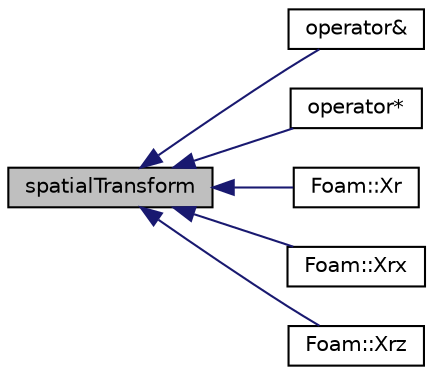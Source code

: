digraph "spatialTransform"
{
  bgcolor="transparent";
  edge [fontname="Helvetica",fontsize="10",labelfontname="Helvetica",labelfontsize="10"];
  node [fontname="Helvetica",fontsize="10",shape=record];
  rankdir="LR";
  Node1 [label="spatialTransform",height=0.2,width=0.4,color="black", fillcolor="grey75", style="filled" fontcolor="black"];
  Node1 -> Node2 [dir="back",color="midnightblue",fontsize="10",style="solid",fontname="Helvetica"];
  Node2 [label="operator&",height=0.2,width=0.4,color="black",URL="$classFoam_1_1spatialTransform.html#a09598a210050aa75e9903853bab9dd4e",tooltip="Transform v: ^BX_A . v. "];
  Node1 -> Node3 [dir="back",color="midnightblue",fontsize="10",style="solid",fontname="Helvetica"];
  Node3 [label="operator*",height=0.2,width=0.4,color="black",URL="$classFoam_1_1spatialTransform.html#a8404ed1bac6c5022c17100fb052cb9c7",tooltip="Return the dual transformation tensor ^B{X^*}_A. "];
  Node1 -> Node4 [dir="back",color="midnightblue",fontsize="10",style="solid",fontname="Helvetica"];
  Node4 [label="Foam::Xr",height=0.2,width=0.4,color="black",URL="$namespaceFoam.html#a3673b1f64b5df2c3553cbecd6c116e1d",tooltip="Rotational spatial transformation tensor about axis a by omega radians. "];
  Node1 -> Node5 [dir="back",color="midnightblue",fontsize="10",style="solid",fontname="Helvetica"];
  Node5 [label="Foam::Xrx",height=0.2,width=0.4,color="black",URL="$namespaceFoam.html#ab765631a0014c830fa0d5dadff342918",tooltip="Rotational spatial transformation tensor about the x-axis by omega radians. "];
  Node1 -> Node6 [dir="back",color="midnightblue",fontsize="10",style="solid",fontname="Helvetica"];
  Node6 [label="Foam::Xrz",height=0.2,width=0.4,color="black",URL="$namespaceFoam.html#aa49f436a2d7999465a9b29bf322448a3",tooltip="Rotational spatial transformation tensor about the z-axis by omega radians. "];
}
